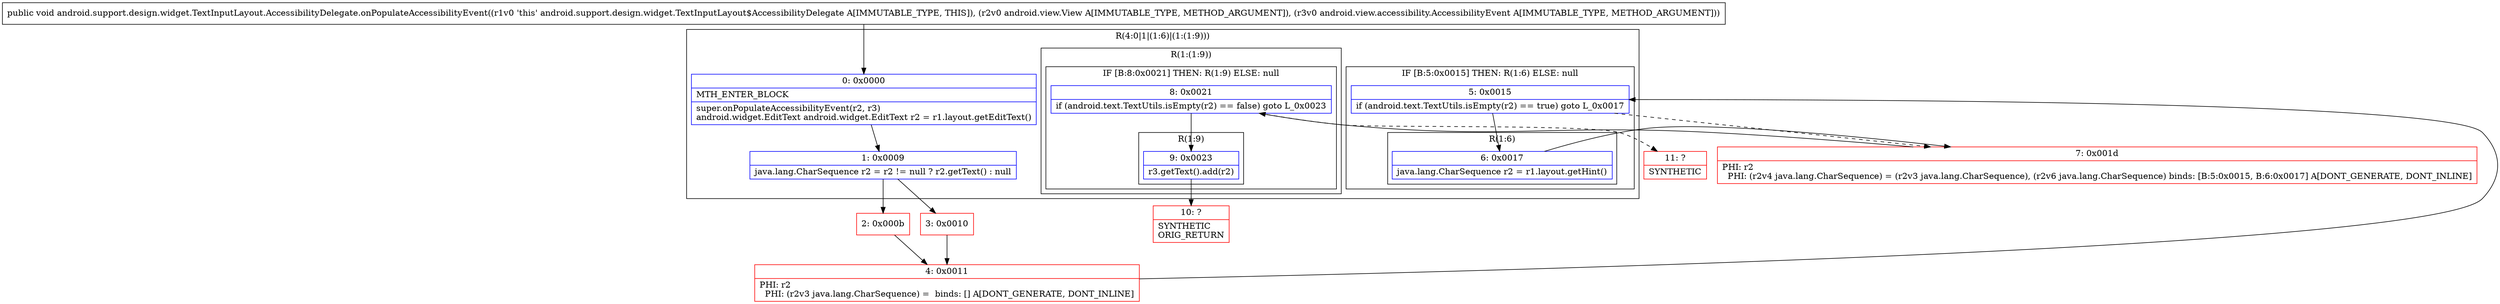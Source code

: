 digraph "CFG forandroid.support.design.widget.TextInputLayout.AccessibilityDelegate.onPopulateAccessibilityEvent(Landroid\/view\/View;Landroid\/view\/accessibility\/AccessibilityEvent;)V" {
subgraph cluster_Region_1064441383 {
label = "R(4:0|1|(1:6)|(1:(1:9)))";
node [shape=record,color=blue];
Node_0 [shape=record,label="{0\:\ 0x0000|MTH_ENTER_BLOCK\l|super.onPopulateAccessibilityEvent(r2, r3)\landroid.widget.EditText android.widget.EditText r2 = r1.layout.getEditText()\l}"];
Node_1 [shape=record,label="{1\:\ 0x0009|java.lang.CharSequence r2 = r2 != null ? r2.getText() : null\l}"];
subgraph cluster_IfRegion_471912157 {
label = "IF [B:5:0x0015] THEN: R(1:6) ELSE: null";
node [shape=record,color=blue];
Node_5 [shape=record,label="{5\:\ 0x0015|if (android.text.TextUtils.isEmpty(r2) == true) goto L_0x0017\l}"];
subgraph cluster_Region_1800554430 {
label = "R(1:6)";
node [shape=record,color=blue];
Node_6 [shape=record,label="{6\:\ 0x0017|java.lang.CharSequence r2 = r1.layout.getHint()\l}"];
}
}
subgraph cluster_Region_1191488842 {
label = "R(1:(1:9))";
node [shape=record,color=blue];
subgraph cluster_IfRegion_168741861 {
label = "IF [B:8:0x0021] THEN: R(1:9) ELSE: null";
node [shape=record,color=blue];
Node_8 [shape=record,label="{8\:\ 0x0021|if (android.text.TextUtils.isEmpty(r2) == false) goto L_0x0023\l}"];
subgraph cluster_Region_627193773 {
label = "R(1:9)";
node [shape=record,color=blue];
Node_9 [shape=record,label="{9\:\ 0x0023|r3.getText().add(r2)\l}"];
}
}
}
}
Node_2 [shape=record,color=red,label="{2\:\ 0x000b}"];
Node_3 [shape=record,color=red,label="{3\:\ 0x0010}"];
Node_4 [shape=record,color=red,label="{4\:\ 0x0011|PHI: r2 \l  PHI: (r2v3 java.lang.CharSequence) =  binds: [] A[DONT_GENERATE, DONT_INLINE]\l}"];
Node_7 [shape=record,color=red,label="{7\:\ 0x001d|PHI: r2 \l  PHI: (r2v4 java.lang.CharSequence) = (r2v3 java.lang.CharSequence), (r2v6 java.lang.CharSequence) binds: [B:5:0x0015, B:6:0x0017] A[DONT_GENERATE, DONT_INLINE]\l}"];
Node_10 [shape=record,color=red,label="{10\:\ ?|SYNTHETIC\lORIG_RETURN\l}"];
Node_11 [shape=record,color=red,label="{11\:\ ?|SYNTHETIC\l}"];
MethodNode[shape=record,label="{public void android.support.design.widget.TextInputLayout.AccessibilityDelegate.onPopulateAccessibilityEvent((r1v0 'this' android.support.design.widget.TextInputLayout$AccessibilityDelegate A[IMMUTABLE_TYPE, THIS]), (r2v0 android.view.View A[IMMUTABLE_TYPE, METHOD_ARGUMENT]), (r3v0 android.view.accessibility.AccessibilityEvent A[IMMUTABLE_TYPE, METHOD_ARGUMENT])) }"];
MethodNode -> Node_0;
Node_0 -> Node_1;
Node_1 -> Node_2;
Node_1 -> Node_3;
Node_5 -> Node_6;
Node_5 -> Node_7[style=dashed];
Node_6 -> Node_7;
Node_8 -> Node_9;
Node_8 -> Node_11[style=dashed];
Node_9 -> Node_10;
Node_2 -> Node_4;
Node_3 -> Node_4;
Node_4 -> Node_5;
Node_7 -> Node_8;
}

